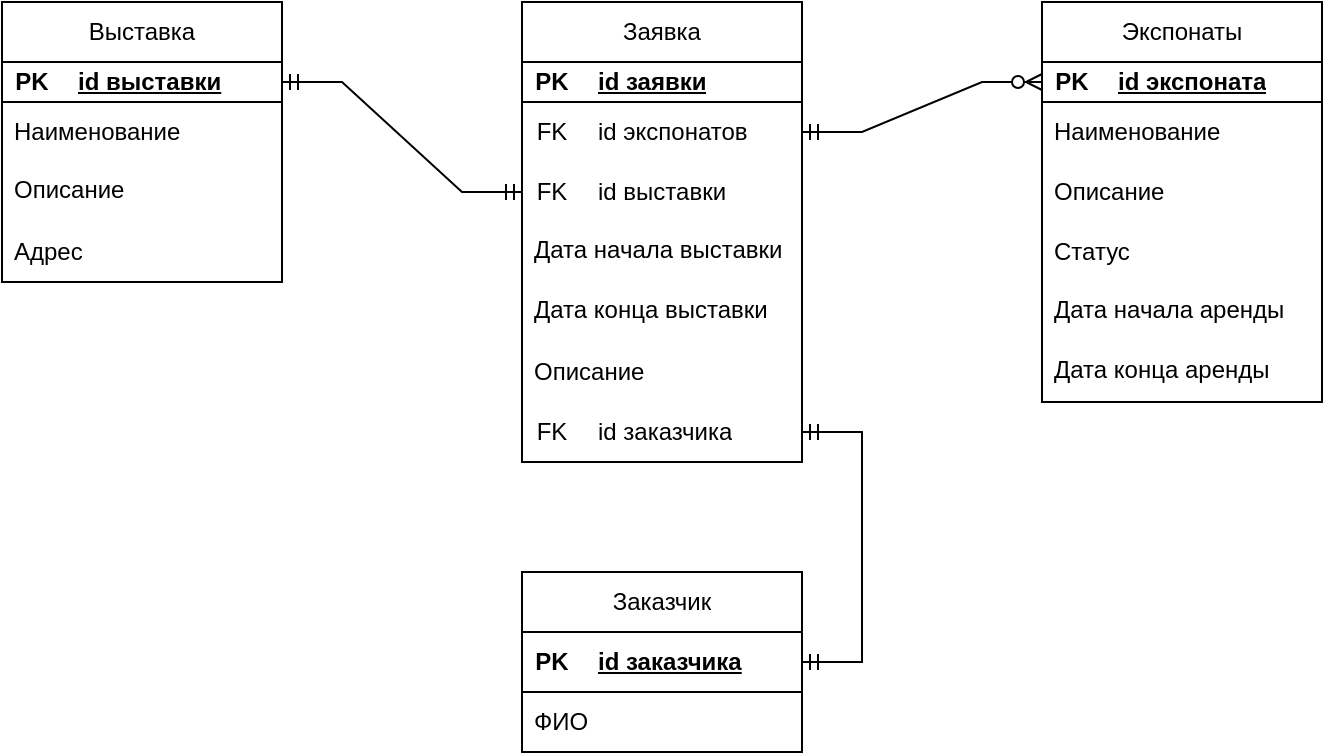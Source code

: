 <mxfile version="24.8.4">
  <diagram name="Страница — 1" id="1Udpp82dl5E-yOgq9Bk9">
    <mxGraphModel dx="1461" dy="725" grid="1" gridSize="10" guides="1" tooltips="1" connect="1" arrows="1" fold="1" page="1" pageScale="1" pageWidth="827" pageHeight="1169" math="0" shadow="0">
      <root>
        <mxCell id="0" />
        <mxCell id="1" parent="0" />
        <mxCell id="-dNKnwfFhRTGbA_YPJCl-1" value="Экспонаты" style="swimlane;fontStyle=0;childLayout=stackLayout;horizontal=1;startSize=30;horizontalStack=0;resizeParent=1;resizeParentMax=0;resizeLast=0;collapsible=1;marginBottom=0;whiteSpace=wrap;html=1;" parent="1" vertex="1">
          <mxGeometry x="570" y="210" width="140" height="200" as="geometry" />
        </mxCell>
        <mxCell id="p6UkOLfJ6QwIB64uSuT0-19" value="" style="shape=table;startSize=0;container=1;collapsible=1;childLayout=tableLayout;fixedRows=1;rowLines=0;fontStyle=0;align=center;resizeLast=1;strokeColor=none;fillColor=none;collapsible=0;" vertex="1" parent="-dNKnwfFhRTGbA_YPJCl-1">
          <mxGeometry y="30" width="140" height="20" as="geometry" />
        </mxCell>
        <mxCell id="p6UkOLfJ6QwIB64uSuT0-20" value="" style="shape=tableRow;horizontal=0;startSize=0;swimlaneHead=0;swimlaneBody=0;fillColor=none;collapsible=0;dropTarget=0;points=[[0,0.5],[1,0.5]];portConstraint=eastwest;top=0;left=0;right=0;bottom=1;" vertex="1" parent="p6UkOLfJ6QwIB64uSuT0-19">
          <mxGeometry width="140" height="20" as="geometry" />
        </mxCell>
        <mxCell id="p6UkOLfJ6QwIB64uSuT0-21" value="PK" style="shape=partialRectangle;connectable=0;fillColor=none;top=0;left=0;bottom=0;right=0;fontStyle=1;overflow=hidden;whiteSpace=wrap;html=1;" vertex="1" parent="p6UkOLfJ6QwIB64uSuT0-20">
          <mxGeometry width="30" height="20" as="geometry">
            <mxRectangle width="30" height="20" as="alternateBounds" />
          </mxGeometry>
        </mxCell>
        <mxCell id="p6UkOLfJ6QwIB64uSuT0-22" value="id экспоната" style="shape=partialRectangle;connectable=0;fillColor=none;top=0;left=0;bottom=0;right=0;align=left;spacingLeft=6;fontStyle=5;overflow=hidden;whiteSpace=wrap;html=1;" vertex="1" parent="p6UkOLfJ6QwIB64uSuT0-20">
          <mxGeometry x="30" width="110" height="20" as="geometry">
            <mxRectangle width="110" height="20" as="alternateBounds" />
          </mxGeometry>
        </mxCell>
        <mxCell id="-dNKnwfFhRTGbA_YPJCl-3" value="Наименование" style="text;strokeColor=none;fillColor=none;align=left;verticalAlign=middle;spacingLeft=4;spacingRight=4;overflow=hidden;points=[[0,0.5],[1,0.5]];portConstraint=eastwest;rotatable=0;whiteSpace=wrap;html=1;" parent="-dNKnwfFhRTGbA_YPJCl-1" vertex="1">
          <mxGeometry y="50" width="140" height="30" as="geometry" />
        </mxCell>
        <mxCell id="-dNKnwfFhRTGbA_YPJCl-4" value="Описание" style="text;strokeColor=none;fillColor=none;align=left;verticalAlign=middle;spacingLeft=4;spacingRight=4;overflow=hidden;points=[[0,0.5],[1,0.5]];portConstraint=eastwest;rotatable=0;whiteSpace=wrap;html=1;" parent="-dNKnwfFhRTGbA_YPJCl-1" vertex="1">
          <mxGeometry y="80" width="140" height="30" as="geometry" />
        </mxCell>
        <mxCell id="-dNKnwfFhRTGbA_YPJCl-19" value="Статус" style="text;strokeColor=none;fillColor=none;align=left;verticalAlign=middle;spacingLeft=4;spacingRight=4;overflow=hidden;points=[[0,0.5],[1,0.5]];portConstraint=eastwest;rotatable=0;whiteSpace=wrap;html=1;" parent="-dNKnwfFhRTGbA_YPJCl-1" vertex="1">
          <mxGeometry y="110" width="140" height="30" as="geometry" />
        </mxCell>
        <mxCell id="p6UkOLfJ6QwIB64uSuT0-35" value="Дата начала аренды" style="text;strokeColor=none;fillColor=none;spacingLeft=4;spacingRight=4;overflow=hidden;rotatable=0;points=[[0,0.5],[1,0.5]];portConstraint=eastwest;fontSize=12;whiteSpace=wrap;html=1;" vertex="1" parent="-dNKnwfFhRTGbA_YPJCl-1">
          <mxGeometry y="140" width="140" height="30" as="geometry" />
        </mxCell>
        <mxCell id="p6UkOLfJ6QwIB64uSuT0-36" value="Дата конца аренды" style="text;strokeColor=none;fillColor=none;spacingLeft=4;spacingRight=4;overflow=hidden;rotatable=0;points=[[0,0.5],[1,0.5]];portConstraint=eastwest;fontSize=12;whiteSpace=wrap;html=1;" vertex="1" parent="-dNKnwfFhRTGbA_YPJCl-1">
          <mxGeometry y="170" width="140" height="30" as="geometry" />
        </mxCell>
        <mxCell id="-dNKnwfFhRTGbA_YPJCl-5" value="Выставка" style="swimlane;fontStyle=0;childLayout=stackLayout;horizontal=1;startSize=30;horizontalStack=0;resizeParent=1;resizeParentMax=0;resizeLast=0;collapsible=1;marginBottom=0;whiteSpace=wrap;html=1;" parent="1" vertex="1">
          <mxGeometry x="50" y="210" width="140" height="140" as="geometry" />
        </mxCell>
        <mxCell id="p6UkOLfJ6QwIB64uSuT0-15" value="" style="shape=table;startSize=0;container=1;collapsible=1;childLayout=tableLayout;fixedRows=1;rowLines=0;fontStyle=0;align=center;resizeLast=1;strokeColor=none;fillColor=none;collapsible=0;" vertex="1" parent="-dNKnwfFhRTGbA_YPJCl-5">
          <mxGeometry y="30" width="140" height="20" as="geometry" />
        </mxCell>
        <mxCell id="p6UkOLfJ6QwIB64uSuT0-16" value="" style="shape=tableRow;horizontal=0;startSize=0;swimlaneHead=0;swimlaneBody=0;fillColor=none;collapsible=0;dropTarget=0;points=[[0,0.5],[1,0.5]];portConstraint=eastwest;top=0;left=0;right=0;bottom=1;" vertex="1" parent="p6UkOLfJ6QwIB64uSuT0-15">
          <mxGeometry width="140" height="20" as="geometry" />
        </mxCell>
        <mxCell id="p6UkOLfJ6QwIB64uSuT0-17" value="PK" style="shape=partialRectangle;connectable=0;fillColor=none;top=0;left=0;bottom=0;right=0;fontStyle=1;overflow=hidden;whiteSpace=wrap;html=1;" vertex="1" parent="p6UkOLfJ6QwIB64uSuT0-16">
          <mxGeometry width="30" height="20" as="geometry">
            <mxRectangle width="30" height="20" as="alternateBounds" />
          </mxGeometry>
        </mxCell>
        <mxCell id="p6UkOLfJ6QwIB64uSuT0-18" value="id выставки" style="shape=partialRectangle;connectable=0;fillColor=none;top=0;left=0;bottom=0;right=0;align=left;spacingLeft=6;fontStyle=5;overflow=hidden;whiteSpace=wrap;html=1;" vertex="1" parent="p6UkOLfJ6QwIB64uSuT0-16">
          <mxGeometry x="30" width="110" height="20" as="geometry">
            <mxRectangle width="110" height="20" as="alternateBounds" />
          </mxGeometry>
        </mxCell>
        <mxCell id="-dNKnwfFhRTGbA_YPJCl-7" value="Наименование" style="text;strokeColor=none;fillColor=none;align=left;verticalAlign=middle;spacingLeft=4;spacingRight=4;overflow=hidden;points=[[0,0.5],[1,0.5]];portConstraint=eastwest;rotatable=0;whiteSpace=wrap;html=1;" parent="-dNKnwfFhRTGbA_YPJCl-5" vertex="1">
          <mxGeometry y="50" width="140" height="30" as="geometry" />
        </mxCell>
        <mxCell id="-dNKnwfFhRTGbA_YPJCl-26" value="Описание" style="text;strokeColor=none;fillColor=none;spacingLeft=4;spacingRight=4;overflow=hidden;rotatable=0;points=[[0,0.5],[1,0.5]];portConstraint=eastwest;fontSize=12;whiteSpace=wrap;html=1;" parent="-dNKnwfFhRTGbA_YPJCl-5" vertex="1">
          <mxGeometry y="80" width="140" height="30" as="geometry" />
        </mxCell>
        <mxCell id="-dNKnwfFhRTGbA_YPJCl-8" value="Адрес" style="text;strokeColor=none;fillColor=none;align=left;verticalAlign=middle;spacingLeft=4;spacingRight=4;overflow=hidden;points=[[0,0.5],[1,0.5]];portConstraint=eastwest;rotatable=0;whiteSpace=wrap;html=1;" parent="-dNKnwfFhRTGbA_YPJCl-5" vertex="1">
          <mxGeometry y="110" width="140" height="30" as="geometry" />
        </mxCell>
        <mxCell id="-dNKnwfFhRTGbA_YPJCl-9" value="Заказчик" style="swimlane;fontStyle=0;childLayout=stackLayout;horizontal=1;startSize=30;horizontalStack=0;resizeParent=1;resizeParentMax=0;resizeLast=0;collapsible=1;marginBottom=0;whiteSpace=wrap;html=1;" parent="1" vertex="1">
          <mxGeometry x="310" y="495" width="140" height="90" as="geometry" />
        </mxCell>
        <mxCell id="p6UkOLfJ6QwIB64uSuT0-26" value="" style="shape=table;startSize=0;container=1;collapsible=1;childLayout=tableLayout;fixedRows=1;rowLines=0;fontStyle=0;align=center;resizeLast=1;strokeColor=none;fillColor=none;collapsible=0;" vertex="1" parent="-dNKnwfFhRTGbA_YPJCl-9">
          <mxGeometry y="30" width="140" height="30" as="geometry" />
        </mxCell>
        <mxCell id="p6UkOLfJ6QwIB64uSuT0-27" value="" style="shape=tableRow;horizontal=0;startSize=0;swimlaneHead=0;swimlaneBody=0;fillColor=none;collapsible=0;dropTarget=0;points=[[0,0.5],[1,0.5]];portConstraint=eastwest;top=0;left=0;right=0;bottom=1;" vertex="1" parent="p6UkOLfJ6QwIB64uSuT0-26">
          <mxGeometry width="140" height="30" as="geometry" />
        </mxCell>
        <mxCell id="p6UkOLfJ6QwIB64uSuT0-28" value="PK" style="shape=partialRectangle;connectable=0;fillColor=none;top=0;left=0;bottom=0;right=0;fontStyle=1;overflow=hidden;whiteSpace=wrap;html=1;" vertex="1" parent="p6UkOLfJ6QwIB64uSuT0-27">
          <mxGeometry width="30" height="30" as="geometry">
            <mxRectangle width="30" height="30" as="alternateBounds" />
          </mxGeometry>
        </mxCell>
        <mxCell id="p6UkOLfJ6QwIB64uSuT0-29" value="id заказчика" style="shape=partialRectangle;connectable=0;fillColor=none;top=0;left=0;bottom=0;right=0;align=left;spacingLeft=6;fontStyle=5;overflow=hidden;whiteSpace=wrap;html=1;" vertex="1" parent="p6UkOLfJ6QwIB64uSuT0-27">
          <mxGeometry x="30" width="110" height="30" as="geometry">
            <mxRectangle width="110" height="30" as="alternateBounds" />
          </mxGeometry>
        </mxCell>
        <mxCell id="-dNKnwfFhRTGbA_YPJCl-11" value="ФИО" style="text;strokeColor=none;fillColor=none;align=left;verticalAlign=middle;spacingLeft=4;spacingRight=4;overflow=hidden;points=[[0,0.5],[1,0.5]];portConstraint=eastwest;rotatable=0;whiteSpace=wrap;html=1;" parent="-dNKnwfFhRTGbA_YPJCl-9" vertex="1">
          <mxGeometry y="60" width="140" height="30" as="geometry" />
        </mxCell>
        <mxCell id="-dNKnwfFhRTGbA_YPJCl-13" value="Заявка" style="swimlane;fontStyle=0;childLayout=stackLayout;horizontal=1;startSize=30;horizontalStack=0;resizeParent=1;resizeParentMax=0;resizeLast=0;collapsible=1;marginBottom=0;whiteSpace=wrap;html=1;" parent="1" vertex="1">
          <mxGeometry x="310" y="210" width="140" height="230" as="geometry" />
        </mxCell>
        <mxCell id="p6UkOLfJ6QwIB64uSuT0-3" value="" style="shape=table;startSize=0;container=1;collapsible=1;childLayout=tableLayout;fixedRows=1;rowLines=0;fontStyle=0;align=center;resizeLast=1;strokeColor=none;fillColor=none;collapsible=0;" vertex="1" parent="-dNKnwfFhRTGbA_YPJCl-13">
          <mxGeometry y="30" width="140" height="20" as="geometry" />
        </mxCell>
        <mxCell id="p6UkOLfJ6QwIB64uSuT0-4" value="" style="shape=tableRow;horizontal=0;startSize=0;swimlaneHead=0;swimlaneBody=0;fillColor=none;collapsible=0;dropTarget=0;points=[[0,0.5],[1,0.5]];portConstraint=eastwest;top=0;left=0;right=0;bottom=1;" vertex="1" parent="p6UkOLfJ6QwIB64uSuT0-3">
          <mxGeometry width="140" height="20" as="geometry" />
        </mxCell>
        <mxCell id="p6UkOLfJ6QwIB64uSuT0-5" value="PK" style="shape=partialRectangle;connectable=0;fillColor=none;top=0;left=0;bottom=0;right=0;fontStyle=1;overflow=hidden;whiteSpace=wrap;html=1;" vertex="1" parent="p6UkOLfJ6QwIB64uSuT0-4">
          <mxGeometry width="30" height="20" as="geometry">
            <mxRectangle width="30" height="20" as="alternateBounds" />
          </mxGeometry>
        </mxCell>
        <mxCell id="p6UkOLfJ6QwIB64uSuT0-6" value="id заявки" style="shape=partialRectangle;connectable=0;fillColor=none;top=0;left=0;bottom=0;right=0;align=left;spacingLeft=6;fontStyle=5;overflow=hidden;whiteSpace=wrap;html=1;" vertex="1" parent="p6UkOLfJ6QwIB64uSuT0-4">
          <mxGeometry x="30" width="110" height="20" as="geometry">
            <mxRectangle width="110" height="20" as="alternateBounds" />
          </mxGeometry>
        </mxCell>
        <mxCell id="p6UkOLfJ6QwIB64uSuT0-7" value="" style="shape=table;startSize=0;container=1;collapsible=1;childLayout=tableLayout;fixedRows=1;rowLines=0;fontStyle=0;align=center;resizeLast=1;strokeColor=none;fillColor=none;collapsible=0;" vertex="1" parent="-dNKnwfFhRTGbA_YPJCl-13">
          <mxGeometry y="50" width="140" height="60" as="geometry" />
        </mxCell>
        <mxCell id="p6UkOLfJ6QwIB64uSuT0-8" value="" style="shape=tableRow;horizontal=0;startSize=0;swimlaneHead=0;swimlaneBody=0;fillColor=none;collapsible=0;dropTarget=0;points=[[0,0.5],[1,0.5]];portConstraint=eastwest;top=0;left=0;right=0;bottom=0;" vertex="1" parent="p6UkOLfJ6QwIB64uSuT0-7">
          <mxGeometry width="140" height="30" as="geometry" />
        </mxCell>
        <mxCell id="p6UkOLfJ6QwIB64uSuT0-9" value="FK" style="shape=partialRectangle;connectable=0;fillColor=none;top=0;left=0;bottom=0;right=0;fontStyle=0;overflow=hidden;whiteSpace=wrap;html=1;" vertex="1" parent="p6UkOLfJ6QwIB64uSuT0-8">
          <mxGeometry width="30" height="30" as="geometry">
            <mxRectangle width="30" height="30" as="alternateBounds" />
          </mxGeometry>
        </mxCell>
        <mxCell id="p6UkOLfJ6QwIB64uSuT0-10" value="id экспонатов" style="shape=partialRectangle;connectable=0;fillColor=none;top=0;left=0;bottom=0;right=0;align=left;spacingLeft=6;fontStyle=0;overflow=hidden;whiteSpace=wrap;html=1;" vertex="1" parent="p6UkOLfJ6QwIB64uSuT0-8">
          <mxGeometry x="30" width="110" height="30" as="geometry">
            <mxRectangle width="110" height="30" as="alternateBounds" />
          </mxGeometry>
        </mxCell>
        <mxCell id="p6UkOLfJ6QwIB64uSuT0-12" value="" style="shape=tableRow;horizontal=0;startSize=0;swimlaneHead=0;swimlaneBody=0;fillColor=none;collapsible=0;dropTarget=0;points=[[0,0.5],[1,0.5]];portConstraint=eastwest;top=0;left=0;right=0;bottom=0;" vertex="1" parent="p6UkOLfJ6QwIB64uSuT0-7">
          <mxGeometry y="30" width="140" height="30" as="geometry" />
        </mxCell>
        <mxCell id="p6UkOLfJ6QwIB64uSuT0-13" value="FK" style="shape=partialRectangle;connectable=0;fillColor=none;top=0;left=0;bottom=0;right=0;fontStyle=0;overflow=hidden;whiteSpace=wrap;html=1;" vertex="1" parent="p6UkOLfJ6QwIB64uSuT0-12">
          <mxGeometry width="30" height="30" as="geometry">
            <mxRectangle width="30" height="30" as="alternateBounds" />
          </mxGeometry>
        </mxCell>
        <mxCell id="p6UkOLfJ6QwIB64uSuT0-14" value="id выставки" style="shape=partialRectangle;connectable=0;fillColor=none;top=0;left=0;bottom=0;right=0;align=left;spacingLeft=6;fontStyle=0;overflow=hidden;whiteSpace=wrap;html=1;" vertex="1" parent="p6UkOLfJ6QwIB64uSuT0-12">
          <mxGeometry x="30" width="110" height="30" as="geometry">
            <mxRectangle width="110" height="30" as="alternateBounds" />
          </mxGeometry>
        </mxCell>
        <mxCell id="p6UkOLfJ6QwIB64uSuT0-1" value="Дата начала выставки" style="text;strokeColor=none;fillColor=none;spacingLeft=4;spacingRight=4;overflow=hidden;rotatable=0;points=[[0,0.5],[1,0.5]];portConstraint=eastwest;fontSize=12;whiteSpace=wrap;html=1;" vertex="1" parent="-dNKnwfFhRTGbA_YPJCl-13">
          <mxGeometry y="110" width="140" height="30" as="geometry" />
        </mxCell>
        <mxCell id="p6UkOLfJ6QwIB64uSuT0-2" value="Дата конца выставки" style="text;strokeColor=none;fillColor=none;spacingLeft=4;spacingRight=4;overflow=hidden;rotatable=0;points=[[0,0.5],[1,0.5]];portConstraint=eastwest;fontSize=12;whiteSpace=wrap;html=1;" vertex="1" parent="-dNKnwfFhRTGbA_YPJCl-13">
          <mxGeometry y="140" width="140" height="30" as="geometry" />
        </mxCell>
        <mxCell id="-dNKnwfFhRTGbA_YPJCl-16" value="Описание" style="text;strokeColor=none;fillColor=none;align=left;verticalAlign=middle;spacingLeft=4;spacingRight=4;overflow=hidden;points=[[0,0.5],[1,0.5]];portConstraint=eastwest;rotatable=0;whiteSpace=wrap;html=1;" parent="-dNKnwfFhRTGbA_YPJCl-13" vertex="1">
          <mxGeometry y="170" width="140" height="30" as="geometry" />
        </mxCell>
        <mxCell id="p6UkOLfJ6QwIB64uSuT0-30" value="" style="shape=table;startSize=0;container=1;collapsible=1;childLayout=tableLayout;fixedRows=1;rowLines=0;fontStyle=0;align=center;resizeLast=1;strokeColor=none;fillColor=none;collapsible=0;" vertex="1" parent="-dNKnwfFhRTGbA_YPJCl-13">
          <mxGeometry y="200" width="140" height="30" as="geometry" />
        </mxCell>
        <mxCell id="p6UkOLfJ6QwIB64uSuT0-31" value="" style="shape=tableRow;horizontal=0;startSize=0;swimlaneHead=0;swimlaneBody=0;fillColor=none;collapsible=0;dropTarget=0;points=[[0,0.5],[1,0.5]];portConstraint=eastwest;top=0;left=0;right=0;bottom=0;" vertex="1" parent="p6UkOLfJ6QwIB64uSuT0-30">
          <mxGeometry width="140" height="30" as="geometry" />
        </mxCell>
        <mxCell id="p6UkOLfJ6QwIB64uSuT0-32" value="FK" style="shape=partialRectangle;connectable=0;fillColor=none;top=0;left=0;bottom=0;right=0;fontStyle=0;overflow=hidden;whiteSpace=wrap;html=1;" vertex="1" parent="p6UkOLfJ6QwIB64uSuT0-31">
          <mxGeometry width="30" height="30" as="geometry">
            <mxRectangle width="30" height="30" as="alternateBounds" />
          </mxGeometry>
        </mxCell>
        <mxCell id="p6UkOLfJ6QwIB64uSuT0-33" value="id заказчика" style="shape=partialRectangle;connectable=0;fillColor=none;top=0;left=0;bottom=0;right=0;align=left;spacingLeft=6;fontStyle=0;overflow=hidden;whiteSpace=wrap;html=1;" vertex="1" parent="p6UkOLfJ6QwIB64uSuT0-31">
          <mxGeometry x="30" width="110" height="30" as="geometry">
            <mxRectangle width="110" height="30" as="alternateBounds" />
          </mxGeometry>
        </mxCell>
        <mxCell id="-dNKnwfFhRTGbA_YPJCl-21" value="" style="edgeStyle=entityRelationEdgeStyle;fontSize=12;html=1;endArrow=ERzeroToMany;startArrow=ERmandOne;rounded=0;entryX=0;entryY=0.5;entryDx=0;entryDy=0;exitX=1;exitY=0.5;exitDx=0;exitDy=0;" parent="1" source="p6UkOLfJ6QwIB64uSuT0-8" target="p6UkOLfJ6QwIB64uSuT0-20" edge="1">
          <mxGeometry width="100" height="100" relative="1" as="geometry">
            <mxPoint x="450" y="250" as="sourcePoint" />
            <mxPoint x="610" y="280" as="targetPoint" />
            <Array as="points">
              <mxPoint x="600" y="250" />
              <mxPoint x="580" y="280" />
            </Array>
          </mxGeometry>
        </mxCell>
        <mxCell id="p6UkOLfJ6QwIB64uSuT0-25" value="" style="edgeStyle=entityRelationEdgeStyle;fontSize=12;html=1;endArrow=ERmandOne;startArrow=ERmandOne;rounded=0;entryX=0;entryY=0.5;entryDx=0;entryDy=0;exitX=1;exitY=0.5;exitDx=0;exitDy=0;" edge="1" parent="1" source="p6UkOLfJ6QwIB64uSuT0-16" target="p6UkOLfJ6QwIB64uSuT0-12">
          <mxGeometry width="100" height="100" relative="1" as="geometry">
            <mxPoint x="360" y="560" as="sourcePoint" />
            <mxPoint x="460" y="460" as="targetPoint" />
          </mxGeometry>
        </mxCell>
        <mxCell id="p6UkOLfJ6QwIB64uSuT0-34" value="" style="edgeStyle=entityRelationEdgeStyle;fontSize=12;html=1;endArrow=ERmandOne;startArrow=ERmandOne;rounded=0;entryX=1;entryY=0.5;entryDx=0;entryDy=0;exitX=1;exitY=0.5;exitDx=0;exitDy=0;" edge="1" parent="1" source="p6UkOLfJ6QwIB64uSuT0-27" target="p6UkOLfJ6QwIB64uSuT0-31">
          <mxGeometry width="100" height="100" relative="1" as="geometry">
            <mxPoint x="360" y="560" as="sourcePoint" />
            <mxPoint x="460" y="460" as="targetPoint" />
          </mxGeometry>
        </mxCell>
      </root>
    </mxGraphModel>
  </diagram>
</mxfile>

